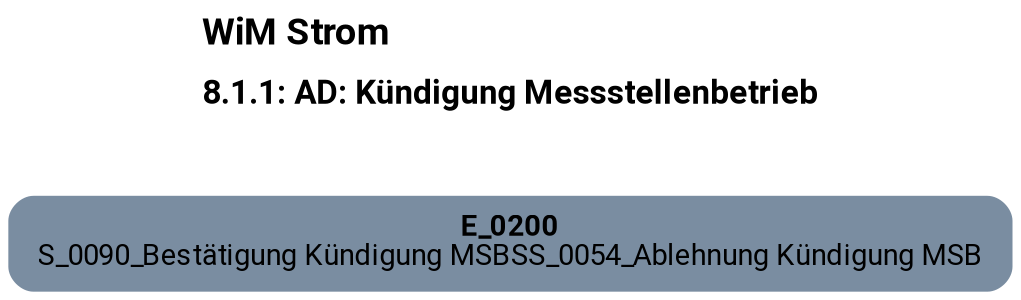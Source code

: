 digraph D {
    labelloc="t";
    label=<<B><FONT POINT-SIZE="18">WiM Strom</FONT></B><BR align="left"/><BR/><B><FONT POINT-SIZE="16">8.1.1: AD: Kündigung Messstellenbetrieb</FONT></B><BR align="left"/><BR/><BR/><BR/>>;
    ratio="compress";
    concentrate=true;
    pack=true;
    rankdir=TB;
    packmode="array";
    size="20,20";
    fontsize=12;
    "Empty" [margin="0.2,0.12", shape=box, style="filled,rounded", penwidth=0.0, fillcolor="#7a8da1", label=<<B>E_0200</B><BR align="center"/><FONT>S_0090_Bestätigung Kündigung MSBS
S_0054_Ablehnung Kündigung MSB</FONT><BR align="center"/>>, fontname="Roboto, sans-serif"];


    bgcolor="transparent";
fontname="Roboto, sans-serif";
}